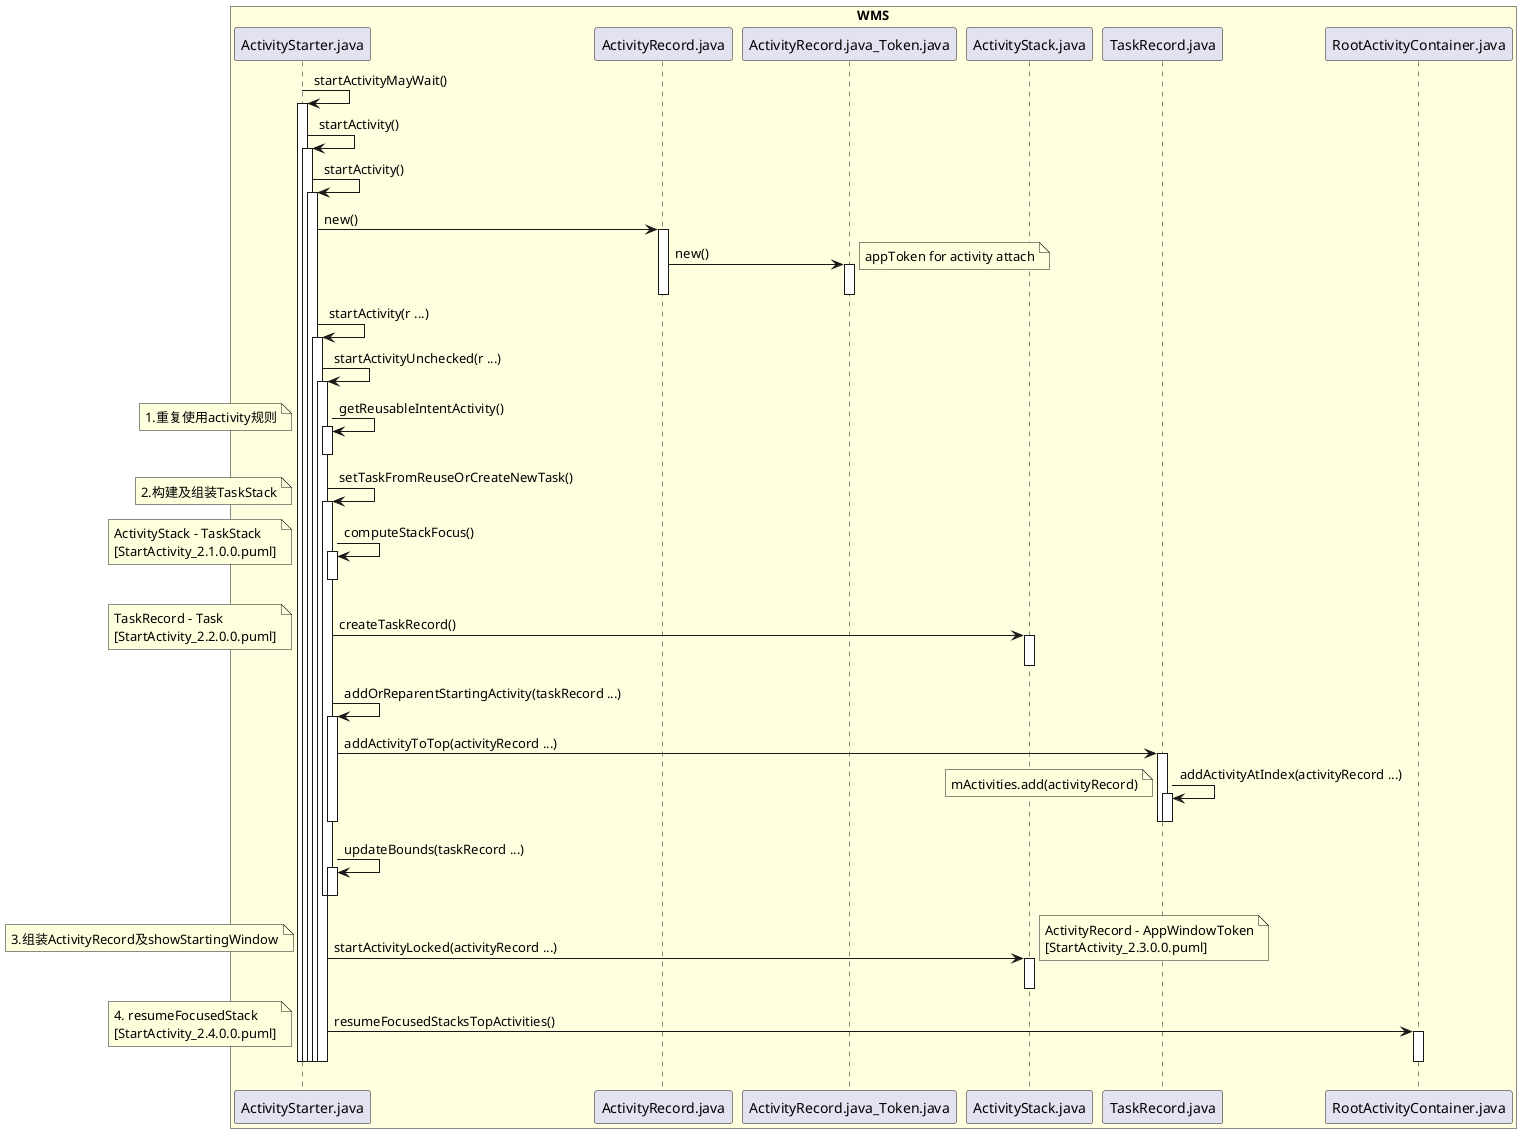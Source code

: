 @startuml

box "WMS"  #LightYellow
participant ActivityStarter.java
participant ActivityRecord.java
participant ActivityRecord.java_Token.java
participant ActivityStack.java
participant TaskRecord.java
participant RootActivityContainer.java
end box

ActivityStarter.java -> ActivityStarter.java: startActivityMayWait()
activate ActivityStarter.java
ActivityStarter.java -> ActivityStarter.java: startActivity()
activate ActivityStarter.java
ActivityStarter.java -> ActivityStarter.java: startActivity()
activate ActivityStarter.java

ActivityStarter.java -> ActivityRecord.java:new()
activate ActivityRecord.java
ActivityRecord.java -> ActivityRecord.java_Token.java:new()
activate ActivityRecord.java_Token.java
deactivate ActivityRecord.java_Token.java
note right: appToken for activity attach
deactivate ActivityRecord.java

ActivityStarter.java -> ActivityStarter.java: startActivity(r ...)
activate ActivityStarter.java
ActivityStarter.java -> ActivityStarter.java: startActivityUnchecked(r ...)
activate ActivityStarter.java
ActivityStarter.java -> ActivityStarter.java: getReusableIntentActivity()
activate ActivityStarter.java
deactivate ActivityStarter.java
note left:1.重复使用activity规则

ActivityStarter.java -> ActivityStarter.java: setTaskFromReuseOrCreateNewTask()
activate ActivityStarter.java
note left:2.构建及组装TaskStack
ActivityStarter.java -> ActivityStarter.java: computeStackFocus()
activate ActivityStarter.java
deactivate ActivityStarter.java
note left
ActivityStack - TaskStack
[StartActivity_2.1.0.0.puml]
end note
ActivityStarter.java -> ActivityStack.java : createTaskRecord()
activate ActivityStack.java
deactivate ActivityStack.java
note left
TaskRecord - Task
[StartActivity_2.2.0.0.puml]
end note

ActivityStarter.java -> ActivityStarter.java : addOrReparentStartingActivity(taskRecord ...)
activate ActivityStarter.java
ActivityStarter.java -> TaskRecord.java : addActivityToTop(activityRecord ...)
activate TaskRecord.java
TaskRecord.java -> TaskRecord.java : addActivityAtIndex(activityRecord ...)
activate TaskRecord.java
deactivate TaskRecord.java
deactivate TaskRecord.java
deactivate ActivityStarter.java
note left: mActivities.add(activityRecord)

ActivityStarter.java -> ActivityStarter.java : updateBounds(taskRecord ...)
activate ActivityStarter.java
deactivate ActivityStarter.java
deactivate ActivityStarter.java

ActivityStarter.java -> ActivityStack.java : startActivityLocked(activityRecord ...)
activate ActivityStack.java
deactivate ActivityStack.java
note left:3.组装ActivityRecord及showStartingWindow

note right
ActivityRecord - AppWindowToken
[StartActivity_2.3.0.0.puml]
end note

ActivityStarter.java -> RootActivityContainer.java :resumeFocusedStacksTopActivities()
activate RootActivityContainer.java
deactivate RootActivityContainer.java
deactivate ActivityStarter.java
deactivate ActivityStarter.java
deactivate ActivityStarter.java
deactivate ActivityStarter.java
deactivate ActivityStarter.java
deactivate ActivityStarter.java
note left
4. resumeFocusedStack
[StartActivity_2.4.0.0.puml]
end note


@enduml